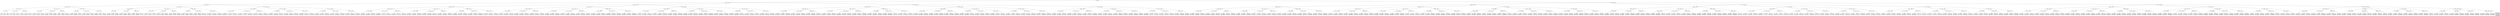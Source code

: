 digraph g {
  node [shape=record, height=0.1];
  node729[label = "<f0>|486|<f1>"];
  node243[label = "<f0>|162|<f1>|324|<f2>"];
  node81[label = "<f0>|54|<f1>|108|<f2>"];
  node27[label = "<f0>|18|<f1>|36|<f2>"];
  node9[label = "<f0>|6|<f1>|12|<f2>"];
  node3[label = "<f0>|2|<f1>|4|<f2>"];
  node1[label = "{0: (0 0)|1: (1 1)}"];
  "node3":f0 -> "node1";
  node2[label = "{2: (2 2)|3: (3 3)}"];
  "node3":f1 -> "node2";
  node4[label = "{4: (4 4)|5: (5 5)}"];
  "node3":f2 -> "node4";
  "node9":f0 -> "node3";
  node8[label = "<f0>|8|<f1>|10|<f2>"];
  node5[label = "{6: (6 6)|7: (7 7)}"];
  "node8":f0 -> "node5";
  node6[label = "{8: (8 8)|9: (9 9)}"];
  "node8":f1 -> "node6";
  node7[label = "{10: (10 10)|11: (11 11)}"];
  "node8":f2 -> "node7";
  "node9":f1 -> "node8";
  node13[label = "<f0>|14|<f1>|16|<f2>"];
  node10[label = "{12: (12 12)|13: (13 13)}"];
  "node13":f0 -> "node10";
  node11[label = "{14: (14 14)|15: (15 15)}"];
  "node13":f1 -> "node11";
  node12[label = "{16: (16 16)|17: (17 17)}"];
  "node13":f2 -> "node12";
  "node9":f2 -> "node13";
  "node27":f0 -> "node9";
  node26[label = "<f0>|24|<f1>|30|<f2>"];
  node17[label = "<f0>|20|<f1>|22|<f2>"];
  node14[label = "{18: (18 18)|19: (19 19)}"];
  "node17":f0 -> "node14";
  node15[label = "{20: (20 20)|21: (21 21)}"];
  "node17":f1 -> "node15";
  node16[label = "{22: (22 22)|23: (23 23)}"];
  "node17":f2 -> "node16";
  "node26":f0 -> "node17";
  node21[label = "<f0>|26|<f1>|28|<f2>"];
  node18[label = "{24: (24 24)|25: (25 25)}"];
  "node21":f0 -> "node18";
  node19[label = "{26: (26 26)|27: (27 27)}"];
  "node21":f1 -> "node19";
  node20[label = "{28: (28 28)|29: (29 29)}"];
  "node21":f2 -> "node20";
  "node26":f1 -> "node21";
  node25[label = "<f0>|32|<f1>|34|<f2>"];
  node22[label = "{30: (30 30)|31: (31 31)}"];
  "node25":f0 -> "node22";
  node23[label = "{32: (32 32)|33: (33 33)}"];
  "node25":f1 -> "node23";
  node24[label = "{34: (34 34)|35: (35 35)}"];
  "node25":f2 -> "node24";
  "node26":f2 -> "node25";
  "node27":f1 -> "node26";
  node40[label = "<f0>|42|<f1>|48|<f2>"];
  node31[label = "<f0>|38|<f1>|40|<f2>"];
  node28[label = "{36: (36 36)|37: (37 37)}"];
  "node31":f0 -> "node28";
  node29[label = "{38: (38 38)|39: (39 39)}"];
  "node31":f1 -> "node29";
  node30[label = "{40: (40 40)|41: (41 41)}"];
  "node31":f2 -> "node30";
  "node40":f0 -> "node31";
  node35[label = "<f0>|44|<f1>|46|<f2>"];
  node32[label = "{42: (42 42)|43: (43 43)}"];
  "node35":f0 -> "node32";
  node33[label = "{44: (44 44)|45: (45 45)}"];
  "node35":f1 -> "node33";
  node34[label = "{46: (46 46)|47: (47 47)}"];
  "node35":f2 -> "node34";
  "node40":f1 -> "node35";
  node39[label = "<f0>|50|<f1>|52|<f2>"];
  node36[label = "{48: (48 48)|49: (49 49)}"];
  "node39":f0 -> "node36";
  node37[label = "{50: (50 50)|51: (51 51)}"];
  "node39":f1 -> "node37";
  node38[label = "{52: (52 52)|53: (53 53)}"];
  "node39":f2 -> "node38";
  "node40":f2 -> "node39";
  "node27":f2 -> "node40";
  "node81":f0 -> "node27";
  node80[label = "<f0>|72|<f1>|90|<f2>"];
  node53[label = "<f0>|60|<f1>|66|<f2>"];
  node44[label = "<f0>|56|<f1>|58|<f2>"];
  node41[label = "{54: (54 54)|55: (55 55)}"];
  "node44":f0 -> "node41";
  node42[label = "{56: (56 56)|57: (57 57)}"];
  "node44":f1 -> "node42";
  node43[label = "{58: (58 58)|59: (59 59)}"];
  "node44":f2 -> "node43";
  "node53":f0 -> "node44";
  node48[label = "<f0>|62|<f1>|64|<f2>"];
  node45[label = "{60: (60 60)|61: (61 61)}"];
  "node48":f0 -> "node45";
  node46[label = "{62: (62 62)|63: (63 63)}"];
  "node48":f1 -> "node46";
  node47[label = "{64: (64 64)|65: (65 65)}"];
  "node48":f2 -> "node47";
  "node53":f1 -> "node48";
  node52[label = "<f0>|68|<f1>|70|<f2>"];
  node49[label = "{66: (66 66)|67: (67 67)}"];
  "node52":f0 -> "node49";
  node50[label = "{68: (68 68)|69: (69 69)}"];
  "node52":f1 -> "node50";
  node51[label = "{70: (70 70)|71: (71 71)}"];
  "node52":f2 -> "node51";
  "node53":f2 -> "node52";
  "node80":f0 -> "node53";
  node66[label = "<f0>|78|<f1>|84|<f2>"];
  node57[label = "<f0>|74|<f1>|76|<f2>"];
  node54[label = "{72: (72 72)|73: (73 73)}"];
  "node57":f0 -> "node54";
  node55[label = "{74: (74 74)|75: (75 75)}"];
  "node57":f1 -> "node55";
  node56[label = "{76: (76 76)|77: (77 77)}"];
  "node57":f2 -> "node56";
  "node66":f0 -> "node57";
  node61[label = "<f0>|80|<f1>|82|<f2>"];
  node58[label = "{78: (78 78)|79: (79 79)}"];
  "node61":f0 -> "node58";
  node59[label = "{80: (80 80)|81: (81 81)}"];
  "node61":f1 -> "node59";
  node60[label = "{82: (82 82)|83: (83 83)}"];
  "node61":f2 -> "node60";
  "node66":f1 -> "node61";
  node65[label = "<f0>|86|<f1>|88|<f2>"];
  node62[label = "{84: (84 84)|85: (85 85)}"];
  "node65":f0 -> "node62";
  node63[label = "{86: (86 86)|87: (87 87)}"];
  "node65":f1 -> "node63";
  node64[label = "{88: (88 88)|89: (89 89)}"];
  "node65":f2 -> "node64";
  "node66":f2 -> "node65";
  "node80":f1 -> "node66";
  node79[label = "<f0>|96|<f1>|102|<f2>"];
  node70[label = "<f0>|92|<f1>|94|<f2>"];
  node67[label = "{90: (90 90)|91: (91 91)}"];
  "node70":f0 -> "node67";
  node68[label = "{92: (92 92)|93: (93 93)}"];
  "node70":f1 -> "node68";
  node69[label = "{94: (94 94)|95: (95 95)}"];
  "node70":f2 -> "node69";
  "node79":f0 -> "node70";
  node74[label = "<f0>|98|<f1>|100|<f2>"];
  node71[label = "{96: (96 96)|97: (97 97)}"];
  "node74":f0 -> "node71";
  node72[label = "{98: (98 98)|99: (99 99)}"];
  "node74":f1 -> "node72";
  node73[label = "{100: (100 100)|101: (101 101)}"];
  "node74":f2 -> "node73";
  "node79":f1 -> "node74";
  node78[label = "<f0>|104|<f1>|106|<f2>"];
  node75[label = "{102: (102 102)|103: (103 103)}"];
  "node78":f0 -> "node75";
  node76[label = "{104: (104 104)|105: (105 105)}"];
  "node78":f1 -> "node76";
  node77[label = "{106: (106 106)|107: (107 107)}"];
  "node78":f2 -> "node77";
  "node79":f2 -> "node78";
  "node80":f2 -> "node79";
  "node81":f1 -> "node80";
  node121[label = "<f0>|126|<f1>|144|<f2>"];
  node94[label = "<f0>|114|<f1>|120|<f2>"];
  node85[label = "<f0>|110|<f1>|112|<f2>"];
  node82[label = "{108: (108 108)|109: (109 109)}"];
  "node85":f0 -> "node82";
  node83[label = "{110: (110 110)|111: (111 111)}"];
  "node85":f1 -> "node83";
  node84[label = "{112: (112 112)|113: (113 113)}"];
  "node85":f2 -> "node84";
  "node94":f0 -> "node85";
  node89[label = "<f0>|116|<f1>|118|<f2>"];
  node86[label = "{114: (114 114)|115: (115 115)}"];
  "node89":f0 -> "node86";
  node87[label = "{116: (116 116)|117: (117 117)}"];
  "node89":f1 -> "node87";
  node88[label = "{118: (118 118)|119: (119 119)}"];
  "node89":f2 -> "node88";
  "node94":f1 -> "node89";
  node93[label = "<f0>|122|<f1>|124|<f2>"];
  node90[label = "{120: (120 120)|121: (121 121)}"];
  "node93":f0 -> "node90";
  node91[label = "{122: (122 122)|123: (123 123)}"];
  "node93":f1 -> "node91";
  node92[label = "{124: (124 124)|125: (125 125)}"];
  "node93":f2 -> "node92";
  "node94":f2 -> "node93";
  "node121":f0 -> "node94";
  node107[label = "<f0>|132|<f1>|138|<f2>"];
  node98[label = "<f0>|128|<f1>|130|<f2>"];
  node95[label = "{126: (126 126)|127: (127 127)}"];
  "node98":f0 -> "node95";
  node96[label = "{128: (128 128)|129: (129 129)}"];
  "node98":f1 -> "node96";
  node97[label = "{130: (130 130)|131: (131 131)}"];
  "node98":f2 -> "node97";
  "node107":f0 -> "node98";
  node102[label = "<f0>|134|<f1>|136|<f2>"];
  node99[label = "{132: (132 132)|133: (133 133)}"];
  "node102":f0 -> "node99";
  node100[label = "{134: (134 134)|135: (135 135)}"];
  "node102":f1 -> "node100";
  node101[label = "{136: (136 136)|137: (137 137)}"];
  "node102":f2 -> "node101";
  "node107":f1 -> "node102";
  node106[label = "<f0>|140|<f1>|142|<f2>"];
  node103[label = "{138: (138 138)|139: (139 139)}"];
  "node106":f0 -> "node103";
  node104[label = "{140: (140 140)|141: (141 141)}"];
  "node106":f1 -> "node104";
  node105[label = "{142: (142 142)|143: (143 143)}"];
  "node106":f2 -> "node105";
  "node107":f2 -> "node106";
  "node121":f1 -> "node107";
  node120[label = "<f0>|150|<f1>|156|<f2>"];
  node111[label = "<f0>|146|<f1>|148|<f2>"];
  node108[label = "{144: (144 144)|145: (145 145)}"];
  "node111":f0 -> "node108";
  node109[label = "{146: (146 146)|147: (147 147)}"];
  "node111":f1 -> "node109";
  node110[label = "{148: (148 148)|149: (149 149)}"];
  "node111":f2 -> "node110";
  "node120":f0 -> "node111";
  node115[label = "<f0>|152|<f1>|154|<f2>"];
  node112[label = "{150: (150 150)|151: (151 151)}"];
  "node115":f0 -> "node112";
  node113[label = "{152: (152 152)|153: (153 153)}"];
  "node115":f1 -> "node113";
  node114[label = "{154: (154 154)|155: (155 155)}"];
  "node115":f2 -> "node114";
  "node120":f1 -> "node115";
  node119[label = "<f0>|158|<f1>|160|<f2>"];
  node116[label = "{156: (156 156)|157: (157 157)}"];
  "node119":f0 -> "node116";
  node117[label = "{158: (158 158)|159: (159 159)}"];
  "node119":f1 -> "node117";
  node118[label = "{160: (160 160)|161: (161 161)}"];
  "node119":f2 -> "node118";
  "node120":f2 -> "node119";
  "node121":f2 -> "node120";
  "node81":f2 -> "node121";
  "node243":f0 -> "node81";
  node242[label = "<f0>|216|<f1>|270|<f2>"];
  node161[label = "<f0>|180|<f1>|198|<f2>"];
  node134[label = "<f0>|168|<f1>|174|<f2>"];
  node125[label = "<f0>|164|<f1>|166|<f2>"];
  node122[label = "{162: (162 162)|163: (163 163)}"];
  "node125":f0 -> "node122";
  node123[label = "{164: (164 164)|165: (165 165)}"];
  "node125":f1 -> "node123";
  node124[label = "{166: (166 166)|167: (167 167)}"];
  "node125":f2 -> "node124";
  "node134":f0 -> "node125";
  node129[label = "<f0>|170|<f1>|172|<f2>"];
  node126[label = "{168: (168 168)|169: (169 169)}"];
  "node129":f0 -> "node126";
  node127[label = "{170: (170 170)|171: (171 171)}"];
  "node129":f1 -> "node127";
  node128[label = "{172: (172 172)|173: (173 173)}"];
  "node129":f2 -> "node128";
  "node134":f1 -> "node129";
  node133[label = "<f0>|176|<f1>|178|<f2>"];
  node130[label = "{174: (174 174)|175: (175 175)}"];
  "node133":f0 -> "node130";
  node131[label = "{176: (176 176)|177: (177 177)}"];
  "node133":f1 -> "node131";
  node132[label = "{178: (178 178)|179: (179 179)}"];
  "node133":f2 -> "node132";
  "node134":f2 -> "node133";
  "node161":f0 -> "node134";
  node147[label = "<f0>|186|<f1>|192|<f2>"];
  node138[label = "<f0>|182|<f1>|184|<f2>"];
  node135[label = "{180: (180 180)|181: (181 181)}"];
  "node138":f0 -> "node135";
  node136[label = "{182: (182 182)|183: (183 183)}"];
  "node138":f1 -> "node136";
  node137[label = "{184: (184 184)|185: (185 185)}"];
  "node138":f2 -> "node137";
  "node147":f0 -> "node138";
  node142[label = "<f0>|188|<f1>|190|<f2>"];
  node139[label = "{186: (186 186)|187: (187 187)}"];
  "node142":f0 -> "node139";
  node140[label = "{188: (188 188)|189: (189 189)}"];
  "node142":f1 -> "node140";
  node141[label = "{190: (190 190)|191: (191 191)}"];
  "node142":f2 -> "node141";
  "node147":f1 -> "node142";
  node146[label = "<f0>|194|<f1>|196|<f2>"];
  node143[label = "{192: (192 192)|193: (193 193)}"];
  "node146":f0 -> "node143";
  node144[label = "{194: (194 194)|195: (195 195)}"];
  "node146":f1 -> "node144";
  node145[label = "{196: (196 196)|197: (197 197)}"];
  "node146":f2 -> "node145";
  "node147":f2 -> "node146";
  "node161":f1 -> "node147";
  node160[label = "<f0>|204|<f1>|210|<f2>"];
  node151[label = "<f0>|200|<f1>|202|<f2>"];
  node148[label = "{198: (198 198)|199: (199 199)}"];
  "node151":f0 -> "node148";
  node149[label = "{200: (200 200)|201: (201 201)}"];
  "node151":f1 -> "node149";
  node150[label = "{202: (202 202)|203: (203 203)}"];
  "node151":f2 -> "node150";
  "node160":f0 -> "node151";
  node155[label = "<f0>|206|<f1>|208|<f2>"];
  node152[label = "{204: (204 204)|205: (205 205)}"];
  "node155":f0 -> "node152";
  node153[label = "{206: (206 206)|207: (207 207)}"];
  "node155":f1 -> "node153";
  node154[label = "{208: (208 208)|209: (209 209)}"];
  "node155":f2 -> "node154";
  "node160":f1 -> "node155";
  node159[label = "<f0>|212|<f1>|214|<f2>"];
  node156[label = "{210: (210 210)|211: (211 211)}"];
  "node159":f0 -> "node156";
  node157[label = "{212: (212 212)|213: (213 213)}"];
  "node159":f1 -> "node157";
  node158[label = "{214: (214 214)|215: (215 215)}"];
  "node159":f2 -> "node158";
  "node160":f2 -> "node159";
  "node161":f2 -> "node160";
  "node242":f0 -> "node161";
  node201[label = "<f0>|234|<f1>|252|<f2>"];
  node174[label = "<f0>|222|<f1>|228|<f2>"];
  node165[label = "<f0>|218|<f1>|220|<f2>"];
  node162[label = "{216: (216 216)|217: (217 217)}"];
  "node165":f0 -> "node162";
  node163[label = "{218: (218 218)|219: (219 219)}"];
  "node165":f1 -> "node163";
  node164[label = "{220: (220 220)|221: (221 221)}"];
  "node165":f2 -> "node164";
  "node174":f0 -> "node165";
  node169[label = "<f0>|224|<f1>|226|<f2>"];
  node166[label = "{222: (222 222)|223: (223 223)}"];
  "node169":f0 -> "node166";
  node167[label = "{224: (224 224)|225: (225 225)}"];
  "node169":f1 -> "node167";
  node168[label = "{226: (226 226)|227: (227 227)}"];
  "node169":f2 -> "node168";
  "node174":f1 -> "node169";
  node173[label = "<f0>|230|<f1>|232|<f2>"];
  node170[label = "{228: (228 228)|229: (229 229)}"];
  "node173":f0 -> "node170";
  node171[label = "{230: (230 230)|231: (231 231)}"];
  "node173":f1 -> "node171";
  node172[label = "{232: (232 232)|233: (233 233)}"];
  "node173":f2 -> "node172";
  "node174":f2 -> "node173";
  "node201":f0 -> "node174";
  node187[label = "<f0>|240|<f1>|246|<f2>"];
  node178[label = "<f0>|236|<f1>|238|<f2>"];
  node175[label = "{234: (234 234)|235: (235 235)}"];
  "node178":f0 -> "node175";
  node176[label = "{236: (236 236)|237: (237 237)}"];
  "node178":f1 -> "node176";
  node177[label = "{238: (238 238)|239: (239 239)}"];
  "node178":f2 -> "node177";
  "node187":f0 -> "node178";
  node182[label = "<f0>|242|<f1>|244|<f2>"];
  node179[label = "{240: (240 240)|241: (241 241)}"];
  "node182":f0 -> "node179";
  node180[label = "{242: (242 242)|243: (243 243)}"];
  "node182":f1 -> "node180";
  node181[label = "{244: (244 244)|245: (245 245)}"];
  "node182":f2 -> "node181";
  "node187":f1 -> "node182";
  node186[label = "<f0>|248|<f1>|250|<f2>"];
  node183[label = "{246: (246 246)|247: (247 247)}"];
  "node186":f0 -> "node183";
  node184[label = "{248: (248 248)|249: (249 249)}"];
  "node186":f1 -> "node184";
  node185[label = "{250: (250 250)|251: (251 251)}"];
  "node186":f2 -> "node185";
  "node187":f2 -> "node186";
  "node201":f1 -> "node187";
  node200[label = "<f0>|258|<f1>|264|<f2>"];
  node191[label = "<f0>|254|<f1>|256|<f2>"];
  node188[label = "{252: (252 252)|253: (253 253)}"];
  "node191":f0 -> "node188";
  node189[label = "{254: (254 254)|255: (255 255)}"];
  "node191":f1 -> "node189";
  node190[label = "{256: (256 256)|257: (257 257)}"];
  "node191":f2 -> "node190";
  "node200":f0 -> "node191";
  node195[label = "<f0>|260|<f1>|262|<f2>"];
  node192[label = "{258: (258 258)|259: (259 259)}"];
  "node195":f0 -> "node192";
  node193[label = "{260: (260 260)|261: (261 261)}"];
  "node195":f1 -> "node193";
  node194[label = "{262: (262 262)|263: (263 263)}"];
  "node195":f2 -> "node194";
  "node200":f1 -> "node195";
  node199[label = "<f0>|266|<f1>|268|<f2>"];
  node196[label = "{264: (264 264)|265: (265 265)}"];
  "node199":f0 -> "node196";
  node197[label = "{266: (266 266)|267: (267 267)}"];
  "node199":f1 -> "node197";
  node198[label = "{268: (268 268)|269: (269 269)}"];
  "node199":f2 -> "node198";
  "node200":f2 -> "node199";
  "node201":f2 -> "node200";
  "node242":f1 -> "node201";
  node241[label = "<f0>|288|<f1>|306|<f2>"];
  node214[label = "<f0>|276|<f1>|282|<f2>"];
  node205[label = "<f0>|272|<f1>|274|<f2>"];
  node202[label = "{270: (270 270)|271: (271 271)}"];
  "node205":f0 -> "node202";
  node203[label = "{272: (272 272)|273: (273 273)}"];
  "node205":f1 -> "node203";
  node204[label = "{274: (274 274)|275: (275 275)}"];
  "node205":f2 -> "node204";
  "node214":f0 -> "node205";
  node209[label = "<f0>|278|<f1>|280|<f2>"];
  node206[label = "{276: (276 276)|277: (277 277)}"];
  "node209":f0 -> "node206";
  node207[label = "{278: (278 278)|279: (279 279)}"];
  "node209":f1 -> "node207";
  node208[label = "{280: (280 280)|281: (281 281)}"];
  "node209":f2 -> "node208";
  "node214":f1 -> "node209";
  node213[label = "<f0>|284|<f1>|286|<f2>"];
  node210[label = "{282: (282 282)|283: (283 283)}"];
  "node213":f0 -> "node210";
  node211[label = "{284: (284 284)|285: (285 285)}"];
  "node213":f1 -> "node211";
  node212[label = "{286: (286 286)|287: (287 287)}"];
  "node213":f2 -> "node212";
  "node214":f2 -> "node213";
  "node241":f0 -> "node214";
  node227[label = "<f0>|294|<f1>|300|<f2>"];
  node218[label = "<f0>|290|<f1>|292|<f2>"];
  node215[label = "{288: (288 288)|289: (289 289)}"];
  "node218":f0 -> "node215";
  node216[label = "{290: (290 290)|291: (291 291)}"];
  "node218":f1 -> "node216";
  node217[label = "{292: (292 292)|293: (293 293)}"];
  "node218":f2 -> "node217";
  "node227":f0 -> "node218";
  node222[label = "<f0>|296|<f1>|298|<f2>"];
  node219[label = "{294: (294 294)|295: (295 295)}"];
  "node222":f0 -> "node219";
  node220[label = "{296: (296 296)|297: (297 297)}"];
  "node222":f1 -> "node220";
  node221[label = "{298: (298 298)|299: (299 299)}"];
  "node222":f2 -> "node221";
  "node227":f1 -> "node222";
  node226[label = "<f0>|302|<f1>|304|<f2>"];
  node223[label = "{300: (300 300)|301: (301 301)}"];
  "node226":f0 -> "node223";
  node224[label = "{302: (302 302)|303: (303 303)}"];
  "node226":f1 -> "node224";
  node225[label = "{304: (304 304)|305: (305 305)}"];
  "node226":f2 -> "node225";
  "node227":f2 -> "node226";
  "node241":f1 -> "node227";
  node240[label = "<f0>|312|<f1>|318|<f2>"];
  node231[label = "<f0>|308|<f1>|310|<f2>"];
  node228[label = "{306: (306 306)|307: (307 307)}"];
  "node231":f0 -> "node228";
  node229[label = "{308: (308 308)|309: (309 309)}"];
  "node231":f1 -> "node229";
  node230[label = "{310: (310 310)|311: (311 311)}"];
  "node231":f2 -> "node230";
  "node240":f0 -> "node231";
  node235[label = "<f0>|314|<f1>|316|<f2>"];
  node232[label = "{312: (312 312)|313: (313 313)}"];
  "node235":f0 -> "node232";
  node233[label = "{314: (314 314)|315: (315 315)}"];
  "node235":f1 -> "node233";
  node234[label = "{316: (316 316)|317: (317 317)}"];
  "node235":f2 -> "node234";
  "node240":f1 -> "node235";
  node239[label = "<f0>|320|<f1>|322|<f2>"];
  node236[label = "{318: (318 318)|319: (319 319)}"];
  "node239":f0 -> "node236";
  node237[label = "{320: (320 320)|321: (321 321)}"];
  "node239":f1 -> "node237";
  node238[label = "{322: (322 322)|323: (323 323)}"];
  "node239":f2 -> "node238";
  "node240":f2 -> "node239";
  "node241":f2 -> "node240";
  "node242":f2 -> "node241";
  "node243":f1 -> "node242";
  node364[label = "<f0>|378|<f1>|432|<f2>"];
  node283[label = "<f0>|342|<f1>|360|<f2>"];
  node256[label = "<f0>|330|<f1>|336|<f2>"];
  node247[label = "<f0>|326|<f1>|328|<f2>"];
  node244[label = "{324: (324 324)|325: (325 325)}"];
  "node247":f0 -> "node244";
  node245[label = "{326: (326 326)|327: (327 327)}"];
  "node247":f1 -> "node245";
  node246[label = "{328: (328 328)|329: (329 329)}"];
  "node247":f2 -> "node246";
  "node256":f0 -> "node247";
  node251[label = "<f0>|332|<f1>|334|<f2>"];
  node248[label = "{330: (330 330)|331: (331 331)}"];
  "node251":f0 -> "node248";
  node249[label = "{332: (332 332)|333: (333 333)}"];
  "node251":f1 -> "node249";
  node250[label = "{334: (334 334)|335: (335 335)}"];
  "node251":f2 -> "node250";
  "node256":f1 -> "node251";
  node255[label = "<f0>|338|<f1>|340|<f2>"];
  node252[label = "{336: (336 336)|337: (337 337)}"];
  "node255":f0 -> "node252";
  node253[label = "{338: (338 338)|339: (339 339)}"];
  "node255":f1 -> "node253";
  node254[label = "{340: (340 340)|341: (341 341)}"];
  "node255":f2 -> "node254";
  "node256":f2 -> "node255";
  "node283":f0 -> "node256";
  node269[label = "<f0>|348|<f1>|354|<f2>"];
  node260[label = "<f0>|344|<f1>|346|<f2>"];
  node257[label = "{342: (342 342)|343: (343 343)}"];
  "node260":f0 -> "node257";
  node258[label = "{344: (344 344)|345: (345 345)}"];
  "node260":f1 -> "node258";
  node259[label = "{346: (346 346)|347: (347 347)}"];
  "node260":f2 -> "node259";
  "node269":f0 -> "node260";
  node264[label = "<f0>|350|<f1>|352|<f2>"];
  node261[label = "{348: (348 348)|349: (349 349)}"];
  "node264":f0 -> "node261";
  node262[label = "{350: (350 350)|351: (351 351)}"];
  "node264":f1 -> "node262";
  node263[label = "{352: (352 352)|353: (353 353)}"];
  "node264":f2 -> "node263";
  "node269":f1 -> "node264";
  node268[label = "<f0>|356|<f1>|358|<f2>"];
  node265[label = "{354: (354 354)|355: (355 355)}"];
  "node268":f0 -> "node265";
  node266[label = "{356: (356 356)|357: (357 357)}"];
  "node268":f1 -> "node266";
  node267[label = "{358: (358 358)|359: (359 359)}"];
  "node268":f2 -> "node267";
  "node269":f2 -> "node268";
  "node283":f1 -> "node269";
  node282[label = "<f0>|366|<f1>|372|<f2>"];
  node273[label = "<f0>|362|<f1>|364|<f2>"];
  node270[label = "{360: (360 360)|361: (361 361)}"];
  "node273":f0 -> "node270";
  node271[label = "{362: (362 362)|363: (363 363)}"];
  "node273":f1 -> "node271";
  node272[label = "{364: (364 364)|365: (365 365)}"];
  "node273":f2 -> "node272";
  "node282":f0 -> "node273";
  node277[label = "<f0>|368|<f1>|370|<f2>"];
  node274[label = "{366: (366 366)|367: (367 367)}"];
  "node277":f0 -> "node274";
  node275[label = "{368: (368 368)|369: (369 369)}"];
  "node277":f1 -> "node275";
  node276[label = "{370: (370 370)|371: (371 371)}"];
  "node277":f2 -> "node276";
  "node282":f1 -> "node277";
  node281[label = "<f0>|374|<f1>|376|<f2>"];
  node278[label = "{372: (372 372)|373: (373 373)}"];
  "node281":f0 -> "node278";
  node279[label = "{374: (374 374)|375: (375 375)}"];
  "node281":f1 -> "node279";
  node280[label = "{376: (376 376)|377: (377 377)}"];
  "node281":f2 -> "node280";
  "node282":f2 -> "node281";
  "node283":f2 -> "node282";
  "node364":f0 -> "node283";
  node323[label = "<f0>|396|<f1>|414|<f2>"];
  node296[label = "<f0>|384|<f1>|390|<f2>"];
  node287[label = "<f0>|380|<f1>|382|<f2>"];
  node284[label = "{378: (378 378)|379: (379 379)}"];
  "node287":f0 -> "node284";
  node285[label = "{380: (380 380)|381: (381 381)}"];
  "node287":f1 -> "node285";
  node286[label = "{382: (382 382)|383: (383 383)}"];
  "node287":f2 -> "node286";
  "node296":f0 -> "node287";
  node291[label = "<f0>|386|<f1>|388|<f2>"];
  node288[label = "{384: (384 384)|385: (385 385)}"];
  "node291":f0 -> "node288";
  node289[label = "{386: (386 386)|387: (387 387)}"];
  "node291":f1 -> "node289";
  node290[label = "{388: (388 388)|389: (389 389)}"];
  "node291":f2 -> "node290";
  "node296":f1 -> "node291";
  node295[label = "<f0>|392|<f1>|394|<f2>"];
  node292[label = "{390: (390 390)|391: (391 391)}"];
  "node295":f0 -> "node292";
  node293[label = "{392: (392 392)|393: (393 393)}"];
  "node295":f1 -> "node293";
  node294[label = "{394: (394 394)|395: (395 395)}"];
  "node295":f2 -> "node294";
  "node296":f2 -> "node295";
  "node323":f0 -> "node296";
  node309[label = "<f0>|402|<f1>|408|<f2>"];
  node300[label = "<f0>|398|<f1>|400|<f2>"];
  node297[label = "{396: (396 396)|397: (397 397)}"];
  "node300":f0 -> "node297";
  node298[label = "{398: (398 398)|399: (399 399)}"];
  "node300":f1 -> "node298";
  node299[label = "{400: (400 400)|401: (401 401)}"];
  "node300":f2 -> "node299";
  "node309":f0 -> "node300";
  node304[label = "<f0>|404|<f1>|406|<f2>"];
  node301[label = "{402: (402 402)|403: (403 403)}"];
  "node304":f0 -> "node301";
  node302[label = "{404: (404 404)|405: (405 405)}"];
  "node304":f1 -> "node302";
  node303[label = "{406: (406 406)|407: (407 407)}"];
  "node304":f2 -> "node303";
  "node309":f1 -> "node304";
  node308[label = "<f0>|410|<f1>|412|<f2>"];
  node305[label = "{408: (408 408)|409: (409 409)}"];
  "node308":f0 -> "node305";
  node306[label = "{410: (410 410)|411: (411 411)}"];
  "node308":f1 -> "node306";
  node307[label = "{412: (412 412)|413: (413 413)}"];
  "node308":f2 -> "node307";
  "node309":f2 -> "node308";
  "node323":f1 -> "node309";
  node322[label = "<f0>|420|<f1>|426|<f2>"];
  node313[label = "<f0>|416|<f1>|418|<f2>"];
  node310[label = "{414: (414 414)|415: (415 415)}"];
  "node313":f0 -> "node310";
  node311[label = "{416: (416 416)|417: (417 417)}"];
  "node313":f1 -> "node311";
  node312[label = "{418: (418 418)|419: (419 419)}"];
  "node313":f2 -> "node312";
  "node322":f0 -> "node313";
  node317[label = "<f0>|422|<f1>|424|<f2>"];
  node314[label = "{420: (420 420)|421: (421 421)}"];
  "node317":f0 -> "node314";
  node315[label = "{422: (422 422)|423: (423 423)}"];
  "node317":f1 -> "node315";
  node316[label = "{424: (424 424)|425: (425 425)}"];
  "node317":f2 -> "node316";
  "node322":f1 -> "node317";
  node321[label = "<f0>|428|<f1>|430|<f2>"];
  node318[label = "{426: (426 426)|427: (427 427)}"];
  "node321":f0 -> "node318";
  node319[label = "{428: (428 428)|429: (429 429)}"];
  "node321":f1 -> "node319";
  node320[label = "{430: (430 430)|431: (431 431)}"];
  "node321":f2 -> "node320";
  "node322":f2 -> "node321";
  "node323":f2 -> "node322";
  "node364":f1 -> "node323";
  node363[label = "<f0>|450|<f1>|468|<f2>"];
  node336[label = "<f0>|438|<f1>|444|<f2>"];
  node327[label = "<f0>|434|<f1>|436|<f2>"];
  node324[label = "{432: (432 432)|433: (433 433)}"];
  "node327":f0 -> "node324";
  node325[label = "{434: (434 434)|435: (435 435)}"];
  "node327":f1 -> "node325";
  node326[label = "{436: (436 436)|437: (437 437)}"];
  "node327":f2 -> "node326";
  "node336":f0 -> "node327";
  node331[label = "<f0>|440|<f1>|442|<f2>"];
  node328[label = "{438: (438 438)|439: (439 439)}"];
  "node331":f0 -> "node328";
  node329[label = "{440: (440 440)|441: (441 441)}"];
  "node331":f1 -> "node329";
  node330[label = "{442: (442 442)|443: (443 443)}"];
  "node331":f2 -> "node330";
  "node336":f1 -> "node331";
  node335[label = "<f0>|446|<f1>|448|<f2>"];
  node332[label = "{444: (444 444)|445: (445 445)}"];
  "node335":f0 -> "node332";
  node333[label = "{446: (446 446)|447: (447 447)}"];
  "node335":f1 -> "node333";
  node334[label = "{448: (448 448)|449: (449 449)}"];
  "node335":f2 -> "node334";
  "node336":f2 -> "node335";
  "node363":f0 -> "node336";
  node349[label = "<f0>|456|<f1>|462|<f2>"];
  node340[label = "<f0>|452|<f1>|454|<f2>"];
  node337[label = "{450: (450 450)|451: (451 451)}"];
  "node340":f0 -> "node337";
  node338[label = "{452: (452 452)|453: (453 453)}"];
  "node340":f1 -> "node338";
  node339[label = "{454: (454 454)|455: (455 455)}"];
  "node340":f2 -> "node339";
  "node349":f0 -> "node340";
  node344[label = "<f0>|458|<f1>|460|<f2>"];
  node341[label = "{456: (456 456)|457: (457 457)}"];
  "node344":f0 -> "node341";
  node342[label = "{458: (458 458)|459: (459 459)}"];
  "node344":f1 -> "node342";
  node343[label = "{460: (460 460)|461: (461 461)}"];
  "node344":f2 -> "node343";
  "node349":f1 -> "node344";
  node348[label = "<f0>|464|<f1>|466|<f2>"];
  node345[label = "{462: (462 462)|463: (463 463)}"];
  "node348":f0 -> "node345";
  node346[label = "{464: (464 464)|465: (465 465)}"];
  "node348":f1 -> "node346";
  node347[label = "{466: (466 466)|467: (467 467)}"];
  "node348":f2 -> "node347";
  "node349":f2 -> "node348";
  "node363":f1 -> "node349";
  node362[label = "<f0>|474|<f1>|480|<f2>"];
  node353[label = "<f0>|470|<f1>|472|<f2>"];
  node350[label = "{468: (468 468)|469: (469 469)}"];
  "node353":f0 -> "node350";
  node351[label = "{470: (470 470)|471: (471 471)}"];
  "node353":f1 -> "node351";
  node352[label = "{472: (472 472)|473: (473 473)}"];
  "node353":f2 -> "node352";
  "node362":f0 -> "node353";
  node357[label = "<f0>|476|<f1>|478|<f2>"];
  node354[label = "{474: (474 474)|475: (475 475)}"];
  "node357":f0 -> "node354";
  node355[label = "{476: (476 476)|477: (477 477)}"];
  "node357":f1 -> "node355";
  node356[label = "{478: (478 478)|479: (479 479)}"];
  "node357":f2 -> "node356";
  "node362":f1 -> "node357";
  node361[label = "<f0>|482|<f1>|484|<f2>"];
  node358[label = "{480: (480 480)|481: (481 481)}"];
  "node361":f0 -> "node358";
  node359[label = "{482: (482 482)|483: (483 483)}"];
  "node361":f1 -> "node359";
  node360[label = "{484: (484 484)|485: (485 485)}"];
  "node361":f2 -> "node360";
  "node362":f2 -> "node361";
  "node363":f2 -> "node362";
  "node364":f2 -> "node363";
  "node243":f2 -> "node364";
  "node729":f0 -> "node243";
  node728[label = "<f0>|648|<f1>|810|<f2>"];
  node485[label = "<f0>|540|<f1>|594|<f2>"];
  node404[label = "<f0>|504|<f1>|522|<f2>"];
  node377[label = "<f0>|492|<f1>|498|<f2>"];
  node368[label = "<f0>|488|<f1>|490|<f2>"];
  node365[label = "{486: (486 486)|487: (487 487)}"];
  "node368":f0 -> "node365";
  node366[label = "{488: (488 488)|489: (489 489)}"];
  "node368":f1 -> "node366";
  node367[label = "{490: (490 490)|491: (491 491)}"];
  "node368":f2 -> "node367";
  "node377":f0 -> "node368";
  node372[label = "<f0>|494|<f1>|496|<f2>"];
  node369[label = "{492: (492 492)|493: (493 493)}"];
  "node372":f0 -> "node369";
  node370[label = "{494: (494 494)|495: (495 495)}"];
  "node372":f1 -> "node370";
  node371[label = "{496: (496 496)|497: (497 497)}"];
  "node372":f2 -> "node371";
  "node377":f1 -> "node372";
  node376[label = "<f0>|500|<f1>|502|<f2>"];
  node373[label = "{498: (498 498)|499: (499 499)}"];
  "node376":f0 -> "node373";
  node374[label = "{500: (500 500)|501: (501 501)}"];
  "node376":f1 -> "node374";
  node375[label = "{502: (502 502)|503: (503 503)}"];
  "node376":f2 -> "node375";
  "node377":f2 -> "node376";
  "node404":f0 -> "node377";
  node390[label = "<f0>|510|<f1>|516|<f2>"];
  node381[label = "<f0>|506|<f1>|508|<f2>"];
  node378[label = "{504: (504 504)|505: (505 505)}"];
  "node381":f0 -> "node378";
  node379[label = "{506: (506 506)|507: (507 507)}"];
  "node381":f1 -> "node379";
  node380[label = "{508: (508 508)|509: (509 509)}"];
  "node381":f2 -> "node380";
  "node390":f0 -> "node381";
  node385[label = "<f0>|512|<f1>|514|<f2>"];
  node382[label = "{510: (510 510)|511: (511 511)}"];
  "node385":f0 -> "node382";
  node383[label = "{512: (512 512)|513: (513 513)}"];
  "node385":f1 -> "node383";
  node384[label = "{514: (514 514)|515: (515 515)}"];
  "node385":f2 -> "node384";
  "node390":f1 -> "node385";
  node389[label = "<f0>|518|<f1>|520|<f2>"];
  node386[label = "{516: (516 516)|517: (517 517)}"];
  "node389":f0 -> "node386";
  node387[label = "{518: (518 518)|519: (519 519)}"];
  "node389":f1 -> "node387";
  node388[label = "{520: (520 520)|521: (521 521)}"];
  "node389":f2 -> "node388";
  "node390":f2 -> "node389";
  "node404":f1 -> "node390";
  node403[label = "<f0>|528|<f1>|534|<f2>"];
  node394[label = "<f0>|524|<f1>|526|<f2>"];
  node391[label = "{522: (522 522)|523: (523 523)}"];
  "node394":f0 -> "node391";
  node392[label = "{524: (524 524)|525: (525 525)}"];
  "node394":f1 -> "node392";
  node393[label = "{526: (526 526)|527: (527 527)}"];
  "node394":f2 -> "node393";
  "node403":f0 -> "node394";
  node398[label = "<f0>|530|<f1>|532|<f2>"];
  node395[label = "{528: (528 528)|529: (529 529)}"];
  "node398":f0 -> "node395";
  node396[label = "{530: (530 530)|531: (531 531)}"];
  "node398":f1 -> "node396";
  node397[label = "{532: (532 532)|533: (533 533)}"];
  "node398":f2 -> "node397";
  "node403":f1 -> "node398";
  node402[label = "<f0>|536|<f1>|538|<f2>"];
  node399[label = "{534: (534 534)|535: (535 535)}"];
  "node402":f0 -> "node399";
  node400[label = "{536: (536 536)|537: (537 537)}"];
  "node402":f1 -> "node400";
  node401[label = "{538: (538 538)|539: (539 539)}"];
  "node402":f2 -> "node401";
  "node403":f2 -> "node402";
  "node404":f2 -> "node403";
  "node485":f0 -> "node404";
  node444[label = "<f0>|558|<f1>|576|<f2>"];
  node417[label = "<f0>|546|<f1>|552|<f2>"];
  node408[label = "<f0>|542|<f1>|544|<f2>"];
  node405[label = "{540: (540 540)|541: (541 541)}"];
  "node408":f0 -> "node405";
  node406[label = "{542: (542 542)|543: (543 543)}"];
  "node408":f1 -> "node406";
  node407[label = "{544: (544 544)|545: (545 545)}"];
  "node408":f2 -> "node407";
  "node417":f0 -> "node408";
  node412[label = "<f0>|548|<f1>|550|<f2>"];
  node409[label = "{546: (546 546)|547: (547 547)}"];
  "node412":f0 -> "node409";
  node410[label = "{548: (548 548)|549: (549 549)}"];
  "node412":f1 -> "node410";
  node411[label = "{550: (550 550)|551: (551 551)}"];
  "node412":f2 -> "node411";
  "node417":f1 -> "node412";
  node416[label = "<f0>|554|<f1>|556|<f2>"];
  node413[label = "{552: (552 552)|553: (553 553)}"];
  "node416":f0 -> "node413";
  node414[label = "{554: (554 554)|555: (555 555)}"];
  "node416":f1 -> "node414";
  node415[label = "{556: (556 556)|557: (557 557)}"];
  "node416":f2 -> "node415";
  "node417":f2 -> "node416";
  "node444":f0 -> "node417";
  node430[label = "<f0>|564|<f1>|570|<f2>"];
  node421[label = "<f0>|560|<f1>|562|<f2>"];
  node418[label = "{558: (558 558)|559: (559 559)}"];
  "node421":f0 -> "node418";
  node419[label = "{560: (560 560)|561: (561 561)}"];
  "node421":f1 -> "node419";
  node420[label = "{562: (562 562)|563: (563 563)}"];
  "node421":f2 -> "node420";
  "node430":f0 -> "node421";
  node425[label = "<f0>|566|<f1>|568|<f2>"];
  node422[label = "{564: (564 564)|565: (565 565)}"];
  "node425":f0 -> "node422";
  node423[label = "{566: (566 566)|567: (567 567)}"];
  "node425":f1 -> "node423";
  node424[label = "{568: (568 568)|569: (569 569)}"];
  "node425":f2 -> "node424";
  "node430":f1 -> "node425";
  node429[label = "<f0>|572|<f1>|574|<f2>"];
  node426[label = "{570: (570 570)|571: (571 571)}"];
  "node429":f0 -> "node426";
  node427[label = "{572: (572 572)|573: (573 573)}"];
  "node429":f1 -> "node427";
  node428[label = "{574: (574 574)|575: (575 575)}"];
  "node429":f2 -> "node428";
  "node430":f2 -> "node429";
  "node444":f1 -> "node430";
  node443[label = "<f0>|582|<f1>|588|<f2>"];
  node434[label = "<f0>|578|<f1>|580|<f2>"];
  node431[label = "{576: (576 576)|577: (577 577)}"];
  "node434":f0 -> "node431";
  node432[label = "{578: (578 578)|579: (579 579)}"];
  "node434":f1 -> "node432";
  node433[label = "{580: (580 580)|581: (581 581)}"];
  "node434":f2 -> "node433";
  "node443":f0 -> "node434";
  node438[label = "<f0>|584|<f1>|586|<f2>"];
  node435[label = "{582: (582 582)|583: (583 583)}"];
  "node438":f0 -> "node435";
  node436[label = "{584: (584 584)|585: (585 585)}"];
  "node438":f1 -> "node436";
  node437[label = "{586: (586 586)|587: (587 587)}"];
  "node438":f2 -> "node437";
  "node443":f1 -> "node438";
  node442[label = "<f0>|590|<f1>|592|<f2>"];
  node439[label = "{588: (588 588)|589: (589 589)}"];
  "node442":f0 -> "node439";
  node440[label = "{590: (590 590)|591: (591 591)}"];
  "node442":f1 -> "node440";
  node441[label = "{592: (592 592)|593: (593 593)}"];
  "node442":f2 -> "node441";
  "node443":f2 -> "node442";
  "node444":f2 -> "node443";
  "node485":f1 -> "node444";
  node484[label = "<f0>|612|<f1>|630|<f2>"];
  node457[label = "<f0>|600|<f1>|606|<f2>"];
  node448[label = "<f0>|596|<f1>|598|<f2>"];
  node445[label = "{594: (594 594)|595: (595 595)}"];
  "node448":f0 -> "node445";
  node446[label = "{596: (596 596)|597: (597 597)}"];
  "node448":f1 -> "node446";
  node447[label = "{598: (598 598)|599: (599 599)}"];
  "node448":f2 -> "node447";
  "node457":f0 -> "node448";
  node452[label = "<f0>|602|<f1>|604|<f2>"];
  node449[label = "{600: (600 600)|601: (601 601)}"];
  "node452":f0 -> "node449";
  node450[label = "{602: (602 602)|603: (603 603)}"];
  "node452":f1 -> "node450";
  node451[label = "{604: (604 604)|605: (605 605)}"];
  "node452":f2 -> "node451";
  "node457":f1 -> "node452";
  node456[label = "<f0>|608|<f1>|610|<f2>"];
  node453[label = "{606: (606 606)|607: (607 607)}"];
  "node456":f0 -> "node453";
  node454[label = "{608: (608 608)|609: (609 609)}"];
  "node456":f1 -> "node454";
  node455[label = "{610: (610 610)|611: (611 611)}"];
  "node456":f2 -> "node455";
  "node457":f2 -> "node456";
  "node484":f0 -> "node457";
  node470[label = "<f0>|618|<f1>|624|<f2>"];
  node461[label = "<f0>|614|<f1>|616|<f2>"];
  node458[label = "{612: (612 612)|613: (613 613)}"];
  "node461":f0 -> "node458";
  node459[label = "{614: (614 614)|615: (615 615)}"];
  "node461":f1 -> "node459";
  node460[label = "{616: (616 616)|617: (617 617)}"];
  "node461":f2 -> "node460";
  "node470":f0 -> "node461";
  node465[label = "<f0>|620|<f1>|622|<f2>"];
  node462[label = "{618: (618 618)|619: (619 619)}"];
  "node465":f0 -> "node462";
  node463[label = "{620: (620 620)|621: (621 621)}"];
  "node465":f1 -> "node463";
  node464[label = "{622: (622 622)|623: (623 623)}"];
  "node465":f2 -> "node464";
  "node470":f1 -> "node465";
  node469[label = "<f0>|626|<f1>|628|<f2>"];
  node466[label = "{624: (624 624)|625: (625 625)}"];
  "node469":f0 -> "node466";
  node467[label = "{626: (626 626)|627: (627 627)}"];
  "node469":f1 -> "node467";
  node468[label = "{628: (628 628)|629: (629 629)}"];
  "node469":f2 -> "node468";
  "node470":f2 -> "node469";
  "node484":f1 -> "node470";
  node483[label = "<f0>|636|<f1>|642|<f2>"];
  node474[label = "<f0>|632|<f1>|634|<f2>"];
  node471[label = "{630: (630 630)|631: (631 631)}"];
  "node474":f0 -> "node471";
  node472[label = "{632: (632 632)|633: (633 633)}"];
  "node474":f1 -> "node472";
  node473[label = "{634: (634 634)|635: (635 635)}"];
  "node474":f2 -> "node473";
  "node483":f0 -> "node474";
  node478[label = "<f0>|638|<f1>|640|<f2>"];
  node475[label = "{636: (636 636)|637: (637 637)}"];
  "node478":f0 -> "node475";
  node476[label = "{638: (638 638)|639: (639 639)}"];
  "node478":f1 -> "node476";
  node477[label = "{640: (640 640)|641: (641 641)}"];
  "node478":f2 -> "node477";
  "node483":f1 -> "node478";
  node482[label = "<f0>|644|<f1>|646|<f2>"];
  node479[label = "{642: (642 642)|643: (643 643)}"];
  "node482":f0 -> "node479";
  node480[label = "{644: (644 644)|645: (645 645)}"];
  "node482":f1 -> "node480";
  node481[label = "{646: (646 646)|647: (647 647)}"];
  "node482":f2 -> "node481";
  "node483":f2 -> "node482";
  "node484":f2 -> "node483";
  "node485":f2 -> "node484";
  "node728":f0 -> "node485";
  node606[label = "<f0>|702|<f1>|756|<f2>"];
  node525[label = "<f0>|666|<f1>|684|<f2>"];
  node498[label = "<f0>|654|<f1>|660|<f2>"];
  node489[label = "<f0>|650|<f1>|652|<f2>"];
  node486[label = "{648: (648 648)|649: (649 649)}"];
  "node489":f0 -> "node486";
  node487[label = "{650: (650 650)|651: (651 651)}"];
  "node489":f1 -> "node487";
  node488[label = "{652: (652 652)|653: (653 653)}"];
  "node489":f2 -> "node488";
  "node498":f0 -> "node489";
  node493[label = "<f0>|656|<f1>|658|<f2>"];
  node490[label = "{654: (654 654)|655: (655 655)}"];
  "node493":f0 -> "node490";
  node491[label = "{656: (656 656)|657: (657 657)}"];
  "node493":f1 -> "node491";
  node492[label = "{658: (658 658)|659: (659 659)}"];
  "node493":f2 -> "node492";
  "node498":f1 -> "node493";
  node497[label = "<f0>|662|<f1>|664|<f2>"];
  node494[label = "{660: (660 660)|661: (661 661)}"];
  "node497":f0 -> "node494";
  node495[label = "{662: (662 662)|663: (663 663)}"];
  "node497":f1 -> "node495";
  node496[label = "{664: (664 664)|665: (665 665)}"];
  "node497":f2 -> "node496";
  "node498":f2 -> "node497";
  "node525":f0 -> "node498";
  node511[label = "<f0>|672|<f1>|678|<f2>"];
  node502[label = "<f0>|668|<f1>|670|<f2>"];
  node499[label = "{666: (666 666)|667: (667 667)}"];
  "node502":f0 -> "node499";
  node500[label = "{668: (668 668)|669: (669 669)}"];
  "node502":f1 -> "node500";
  node501[label = "{670: (670 670)|671: (671 671)}"];
  "node502":f2 -> "node501";
  "node511":f0 -> "node502";
  node506[label = "<f0>|674|<f1>|676|<f2>"];
  node503[label = "{672: (672 672)|673: (673 673)}"];
  "node506":f0 -> "node503";
  node504[label = "{674: (674 674)|675: (675 675)}"];
  "node506":f1 -> "node504";
  node505[label = "{676: (676 676)|677: (677 677)}"];
  "node506":f2 -> "node505";
  "node511":f1 -> "node506";
  node510[label = "<f0>|680|<f1>|682|<f2>"];
  node507[label = "{678: (678 678)|679: (679 679)}"];
  "node510":f0 -> "node507";
  node508[label = "{680: (680 680)|681: (681 681)}"];
  "node510":f1 -> "node508";
  node509[label = "{682: (682 682)|683: (683 683)}"];
  "node510":f2 -> "node509";
  "node511":f2 -> "node510";
  "node525":f1 -> "node511";
  node524[label = "<f0>|690|<f1>|696|<f2>"];
  node515[label = "<f0>|686|<f1>|688|<f2>"];
  node512[label = "{684: (684 684)|685: (685 685)}"];
  "node515":f0 -> "node512";
  node513[label = "{686: (686 686)|687: (687 687)}"];
  "node515":f1 -> "node513";
  node514[label = "{688: (688 688)|689: (689 689)}"];
  "node515":f2 -> "node514";
  "node524":f0 -> "node515";
  node519[label = "<f0>|692|<f1>|694|<f2>"];
  node516[label = "{690: (690 690)|691: (691 691)}"];
  "node519":f0 -> "node516";
  node517[label = "{692: (692 692)|693: (693 693)}"];
  "node519":f1 -> "node517";
  node518[label = "{694: (694 694)|695: (695 695)}"];
  "node519":f2 -> "node518";
  "node524":f1 -> "node519";
  node523[label = "<f0>|698|<f1>|700|<f2>"];
  node520[label = "{696: (696 696)|697: (697 697)}"];
  "node523":f0 -> "node520";
  node521[label = "{698: (698 698)|699: (699 699)}"];
  "node523":f1 -> "node521";
  node522[label = "{700: (700 700)|701: (701 701)}"];
  "node523":f2 -> "node522";
  "node524":f2 -> "node523";
  "node525":f2 -> "node524";
  "node606":f0 -> "node525";
  node565[label = "<f0>|720|<f1>|738|<f2>"];
  node538[label = "<f0>|708|<f1>|714|<f2>"];
  node529[label = "<f0>|704|<f1>|706|<f2>"];
  node526[label = "{702: (702 702)|703: (703 703)}"];
  "node529":f0 -> "node526";
  node527[label = "{704: (704 704)|705: (705 705)}"];
  "node529":f1 -> "node527";
  node528[label = "{706: (706 706)|707: (707 707)}"];
  "node529":f2 -> "node528";
  "node538":f0 -> "node529";
  node533[label = "<f0>|710|<f1>|712|<f2>"];
  node530[label = "{708: (708 708)|709: (709 709)}"];
  "node533":f0 -> "node530";
  node531[label = "{710: (710 710)|711: (711 711)}"];
  "node533":f1 -> "node531";
  node532[label = "{712: (712 712)|713: (713 713)}"];
  "node533":f2 -> "node532";
  "node538":f1 -> "node533";
  node537[label = "<f0>|716|<f1>|718|<f2>"];
  node534[label = "{714: (714 714)|715: (715 715)}"];
  "node537":f0 -> "node534";
  node535[label = "{716: (716 716)|717: (717 717)}"];
  "node537":f1 -> "node535";
  node536[label = "{718: (718 718)|719: (719 719)}"];
  "node537":f2 -> "node536";
  "node538":f2 -> "node537";
  "node565":f0 -> "node538";
  node551[label = "<f0>|726|<f1>|732|<f2>"];
  node542[label = "<f0>|722|<f1>|724|<f2>"];
  node539[label = "{720: (720 720)|721: (721 721)}"];
  "node542":f0 -> "node539";
  node540[label = "{722: (722 722)|723: (723 723)}"];
  "node542":f1 -> "node540";
  node541[label = "{724: (724 724)|725: (725 725)}"];
  "node542":f2 -> "node541";
  "node551":f0 -> "node542";
  node546[label = "<f0>|728|<f1>|730|<f2>"];
  node543[label = "{726: (726 726)|727: (727 727)}"];
  "node546":f0 -> "node543";
  node544[label = "{728: (728 728)|729: (729 729)}"];
  "node546":f1 -> "node544";
  node545[label = "{730: (730 730)|731: (731 731)}"];
  "node546":f2 -> "node545";
  "node551":f1 -> "node546";
  node550[label = "<f0>|734|<f1>|736|<f2>"];
  node547[label = "{732: (732 732)|733: (733 733)}"];
  "node550":f0 -> "node547";
  node548[label = "{734: (734 734)|735: (735 735)}"];
  "node550":f1 -> "node548";
  node549[label = "{736: (736 736)|737: (737 737)}"];
  "node550":f2 -> "node549";
  "node551":f2 -> "node550";
  "node565":f1 -> "node551";
  node564[label = "<f0>|744|<f1>|750|<f2>"];
  node555[label = "<f0>|740|<f1>|742|<f2>"];
  node552[label = "{738: (738 738)|739: (739 739)}"];
  "node555":f0 -> "node552";
  node553[label = "{740: (740 740)|741: (741 741)}"];
  "node555":f1 -> "node553";
  node554[label = "{742: (742 742)|743: (743 743)}"];
  "node555":f2 -> "node554";
  "node564":f0 -> "node555";
  node559[label = "<f0>|746|<f1>|748|<f2>"];
  node556[label = "{744: (744 744)|745: (745 745)}"];
  "node559":f0 -> "node556";
  node557[label = "{746: (746 746)|747: (747 747)}"];
  "node559":f1 -> "node557";
  node558[label = "{748: (748 748)|749: (749 749)}"];
  "node559":f2 -> "node558";
  "node564":f1 -> "node559";
  node563[label = "<f0>|752|<f1>|754|<f2>"];
  node560[label = "{750: (750 750)|751: (751 751)}"];
  "node563":f0 -> "node560";
  node561[label = "{752: (752 752)|753: (753 753)}"];
  "node563":f1 -> "node561";
  node562[label = "{754: (754 754)|755: (755 755)}"];
  "node563":f2 -> "node562";
  "node564":f2 -> "node563";
  "node565":f2 -> "node564";
  "node606":f1 -> "node565";
  node605[label = "<f0>|774|<f1>|792|<f2>"];
  node578[label = "<f0>|762|<f1>|768|<f2>"];
  node569[label = "<f0>|758|<f1>|760|<f2>"];
  node566[label = "{756: (756 756)|757: (757 757)}"];
  "node569":f0 -> "node566";
  node567[label = "{758: (758 758)|759: (759 759)}"];
  "node569":f1 -> "node567";
  node568[label = "{760: (760 760)|761: (761 761)}"];
  "node569":f2 -> "node568";
  "node578":f0 -> "node569";
  node573[label = "<f0>|764|<f1>|766|<f2>"];
  node570[label = "{762: (762 762)|763: (763 763)}"];
  "node573":f0 -> "node570";
  node571[label = "{764: (764 764)|765: (765 765)}"];
  "node573":f1 -> "node571";
  node572[label = "{766: (766 766)|767: (767 767)}"];
  "node573":f2 -> "node572";
  "node578":f1 -> "node573";
  node577[label = "<f0>|770|<f1>|772|<f2>"];
  node574[label = "{768: (768 768)|769: (769 769)}"];
  "node577":f0 -> "node574";
  node575[label = "{770: (770 770)|771: (771 771)}"];
  "node577":f1 -> "node575";
  node576[label = "{772: (772 772)|773: (773 773)}"];
  "node577":f2 -> "node576";
  "node578":f2 -> "node577";
  "node605":f0 -> "node578";
  node591[label = "<f0>|780|<f1>|786|<f2>"];
  node582[label = "<f0>|776|<f1>|778|<f2>"];
  node579[label = "{774: (774 774)|775: (775 775)}"];
  "node582":f0 -> "node579";
  node580[label = "{776: (776 776)|777: (777 777)}"];
  "node582":f1 -> "node580";
  node581[label = "{778: (778 778)|779: (779 779)}"];
  "node582":f2 -> "node581";
  "node591":f0 -> "node582";
  node586[label = "<f0>|782|<f1>|784|<f2>"];
  node583[label = "{780: (780 780)|781: (781 781)}"];
  "node586":f0 -> "node583";
  node584[label = "{782: (782 782)|783: (783 783)}"];
  "node586":f1 -> "node584";
  node585[label = "{784: (784 784)|785: (785 785)}"];
  "node586":f2 -> "node585";
  "node591":f1 -> "node586";
  node590[label = "<f0>|788|<f1>|790|<f2>"];
  node587[label = "{786: (786 786)|787: (787 787)}"];
  "node590":f0 -> "node587";
  node588[label = "{788: (788 788)|789: (789 789)}"];
  "node590":f1 -> "node588";
  node589[label = "{790: (790 790)|791: (791 791)}"];
  "node590":f2 -> "node589";
  "node591":f2 -> "node590";
  "node605":f1 -> "node591";
  node604[label = "<f0>|798|<f1>|804|<f2>"];
  node595[label = "<f0>|794|<f1>|796|<f2>"];
  node592[label = "{792: (792 792)|793: (793 793)}"];
  "node595":f0 -> "node592";
  node593[label = "{794: (794 794)|795: (795 795)}"];
  "node595":f1 -> "node593";
  node594[label = "{796: (796 796)|797: (797 797)}"];
  "node595":f2 -> "node594";
  "node604":f0 -> "node595";
  node599[label = "<f0>|800|<f1>|802|<f2>"];
  node596[label = "{798: (798 798)|799: (799 799)}"];
  "node599":f0 -> "node596";
  node597[label = "{800: (800 800)|801: (801 801)}"];
  "node599":f1 -> "node597";
  node598[label = "{802: (802 802)|803: (803 803)}"];
  "node599":f2 -> "node598";
  "node604":f1 -> "node599";
  node603[label = "<f0>|806|<f1>|808|<f2>"];
  node600[label = "{804: (804 804)|805: (805 805)}"];
  "node603":f0 -> "node600";
  node601[label = "{806: (806 806)|807: (807 807)}"];
  "node603":f1 -> "node601";
  node602[label = "{808: (808 808)|809: (809 809)}"];
  "node603":f2 -> "node602";
  "node604":f2 -> "node603";
  "node605":f2 -> "node604";
  "node606":f2 -> "node605";
  "node728":f1 -> "node606";
  node727[label = "<f0>|864|<f1>|918|<f2>"];
  node646[label = "<f0>|828|<f1>|846|<f2>"];
  node619[label = "<f0>|816|<f1>|822|<f2>"];
  node610[label = "<f0>|812|<f1>|814|<f2>"];
  node607[label = "{810: (810 810)|811: (811 811)}"];
  "node610":f0 -> "node607";
  node608[label = "{812: (812 812)|813: (813 813)}"];
  "node610":f1 -> "node608";
  node609[label = "{814: (814 814)|815: (815 815)}"];
  "node610":f2 -> "node609";
  "node619":f0 -> "node610";
  node614[label = "<f0>|818|<f1>|820|<f2>"];
  node611[label = "{816: (816 816)|817: (817 817)}"];
  "node614":f0 -> "node611";
  node612[label = "{818: (818 818)|819: (819 819)}"];
  "node614":f1 -> "node612";
  node613[label = "{820: (820 820)|821: (821 821)}"];
  "node614":f2 -> "node613";
  "node619":f1 -> "node614";
  node618[label = "<f0>|824|<f1>|826|<f2>"];
  node615[label = "{822: (822 822)|823: (823 823)}"];
  "node618":f0 -> "node615";
  node616[label = "{824: (824 824)|825: (825 825)}"];
  "node618":f1 -> "node616";
  node617[label = "{826: (826 826)|827: (827 827)}"];
  "node618":f2 -> "node617";
  "node619":f2 -> "node618";
  "node646":f0 -> "node619";
  node632[label = "<f0>|834|<f1>|840|<f2>"];
  node623[label = "<f0>|830|<f1>|832|<f2>"];
  node620[label = "{828: (828 828)|829: (829 829)}"];
  "node623":f0 -> "node620";
  node621[label = "{830: (830 830)|831: (831 831)}"];
  "node623":f1 -> "node621";
  node622[label = "{832: (832 832)|833: (833 833)}"];
  "node623":f2 -> "node622";
  "node632":f0 -> "node623";
  node627[label = "<f0>|836|<f1>|838|<f2>"];
  node624[label = "{834: (834 834)|835: (835 835)}"];
  "node627":f0 -> "node624";
  node625[label = "{836: (836 836)|837: (837 837)}"];
  "node627":f1 -> "node625";
  node626[label = "{838: (838 838)|839: (839 839)}"];
  "node627":f2 -> "node626";
  "node632":f1 -> "node627";
  node631[label = "<f0>|842|<f1>|844|<f2>"];
  node628[label = "{840: (840 840)|841: (841 841)}"];
  "node631":f0 -> "node628";
  node629[label = "{842: (842 842)|843: (843 843)}"];
  "node631":f1 -> "node629";
  node630[label = "{844: (844 844)|845: (845 845)}"];
  "node631":f2 -> "node630";
  "node632":f2 -> "node631";
  "node646":f1 -> "node632";
  node645[label = "<f0>|852|<f1>|858|<f2>"];
  node636[label = "<f0>|848|<f1>|850|<f2>"];
  node633[label = "{846: (846 846)|847: (847 847)}"];
  "node636":f0 -> "node633";
  node634[label = "{848: (848 848)|849: (849 849)}"];
  "node636":f1 -> "node634";
  node635[label = "{850: (850 850)|851: (851 851)}"];
  "node636":f2 -> "node635";
  "node645":f0 -> "node636";
  node640[label = "<f0>|854|<f1>|856|<f2>"];
  node637[label = "{852: (852 852)|853: (853 853)}"];
  "node640":f0 -> "node637";
  node638[label = "{854: (854 854)|855: (855 855)}"];
  "node640":f1 -> "node638";
  node639[label = "{856: (856 856)|857: (857 857)}"];
  "node640":f2 -> "node639";
  "node645":f1 -> "node640";
  node644[label = "<f0>|860|<f1>|862|<f2>"];
  node641[label = "{858: (858 858)|859: (859 859)}"];
  "node644":f0 -> "node641";
  node642[label = "{860: (860 860)|861: (861 861)}"];
  "node644":f1 -> "node642";
  node643[label = "{862: (862 862)|863: (863 863)}"];
  "node644":f2 -> "node643";
  "node645":f2 -> "node644";
  "node646":f2 -> "node645";
  "node727":f0 -> "node646";
  node686[label = "<f0>|882|<f1>|900|<f2>"];
  node659[label = "<f0>|870|<f1>|876|<f2>"];
  node650[label = "<f0>|866|<f1>|868|<f2>"];
  node647[label = "{864: (864 864)|865: (865 865)}"];
  "node650":f0 -> "node647";
  node648[label = "{866: (866 866)|867: (867 867)}"];
  "node650":f1 -> "node648";
  node649[label = "{868: (868 868)|869: (869 869)}"];
  "node650":f2 -> "node649";
  "node659":f0 -> "node650";
  node654[label = "<f0>|872|<f1>|874|<f2>"];
  node651[label = "{870: (870 870)|871: (871 871)}"];
  "node654":f0 -> "node651";
  node652[label = "{872: (872 872)|873: (873 873)}"];
  "node654":f1 -> "node652";
  node653[label = "{874: (874 874)|875: (875 875)}"];
  "node654":f2 -> "node653";
  "node659":f1 -> "node654";
  node658[label = "<f0>|878|<f1>|880|<f2>"];
  node655[label = "{876: (876 876)|877: (877 877)}"];
  "node658":f0 -> "node655";
  node656[label = "{878: (878 878)|879: (879 879)}"];
  "node658":f1 -> "node656";
  node657[label = "{880: (880 880)|881: (881 881)}"];
  "node658":f2 -> "node657";
  "node659":f2 -> "node658";
  "node686":f0 -> "node659";
  node672[label = "<f0>|888|<f1>|894|<f2>"];
  node663[label = "<f0>|884|<f1>|886|<f2>"];
  node660[label = "{882: (882 882)|883: (883 883)}"];
  "node663":f0 -> "node660";
  node661[label = "{884: (884 884)|885: (885 885)}"];
  "node663":f1 -> "node661";
  node662[label = "{886: (886 886)|887: (887 887)}"];
  "node663":f2 -> "node662";
  "node672":f0 -> "node663";
  node667[label = "<f0>|890|<f1>|892|<f2>"];
  node664[label = "{888: (888 888)|889: (889 889)}"];
  "node667":f0 -> "node664";
  node665[label = "{890: (890 890)|891: (891 891)}"];
  "node667":f1 -> "node665";
  node666[label = "{892: (892 892)|893: (893 893)}"];
  "node667":f2 -> "node666";
  "node672":f1 -> "node667";
  node671[label = "<f0>|896|<f1>|898|<f2>"];
  node668[label = "{894: (894 894)|895: (895 895)}"];
  "node671":f0 -> "node668";
  node669[label = "{896: (896 896)|897: (897 897)}"];
  "node671":f1 -> "node669";
  node670[label = "{898: (898 898)|899: (899 899)}"];
  "node671":f2 -> "node670";
  "node672":f2 -> "node671";
  "node686":f1 -> "node672";
  node685[label = "<f0>|906|<f1>|912|<f2>"];
  node676[label = "<f0>|902|<f1>|904|<f2>"];
  node673[label = "{900: (900 900)|901: (901 901)}"];
  "node676":f0 -> "node673";
  node674[label = "{902: (902 902)|903: (903 903)}"];
  "node676":f1 -> "node674";
  node675[label = "{904: (904 904)|905: (905 905)}"];
  "node676":f2 -> "node675";
  "node685":f0 -> "node676";
  node680[label = "<f0>|908|<f1>|910|<f2>"];
  node677[label = "{906: (906 906)|907: (907 907)}"];
  "node680":f0 -> "node677";
  node678[label = "{908: (908 908)|909: (909 909)}"];
  "node680":f1 -> "node678";
  node679[label = "{910: (910 910)|911: (911 911)}"];
  "node680":f2 -> "node679";
  "node685":f1 -> "node680";
  node684[label = "<f0>|914|<f1>|916|<f2>"];
  node681[label = "{912: (912 912)|913: (913 913)}"];
  "node684":f0 -> "node681";
  node682[label = "{914: (914 914)|915: (915 915)}"];
  "node684":f1 -> "node682";
  node683[label = "{916: (916 916)|917: (917 917)}"];
  "node684":f2 -> "node683";
  "node685":f2 -> "node684";
  "node686":f2 -> "node685";
  "node727":f1 -> "node686";
  node726[label = "<f0>|936|<f1>|954|<f2>|972|<f3>"];
  node699[label = "<f0>|924|<f1>|930|<f2>"];
  node690[label = "<f0>|920|<f1>|922|<f2>"];
  node687[label = "{918: (918 918)|919: (919 919)}"];
  "node690":f0 -> "node687";
  node688[label = "{920: (920 920)|921: (921 921)}"];
  "node690":f1 -> "node688";
  node689[label = "{922: (922 922)|923: (923 923)}"];
  "node690":f2 -> "node689";
  "node699":f0 -> "node690";
  node694[label = "<f0>|926|<f1>|928|<f2>"];
  node691[label = "{924: (924 924)|925: (925 925)}"];
  "node694":f0 -> "node691";
  node692[label = "{926: (926 926)|927: (927 927)}"];
  "node694":f1 -> "node692";
  node693[label = "{928: (928 928)|929: (929 929)}"];
  "node694":f2 -> "node693";
  "node699":f1 -> "node694";
  node698[label = "<f0>|932|<f1>|934|<f2>"];
  node695[label = "{930: (930 930)|931: (931 931)}"];
  "node698":f0 -> "node695";
  node696[label = "{932: (932 932)|933: (933 933)}"];
  "node698":f1 -> "node696";
  node697[label = "{934: (934 934)|935: (935 935)}"];
  "node698":f2 -> "node697";
  "node699":f2 -> "node698";
  "node726":f0 -> "node699";
  node712[label = "<f0>|942|<f1>|948|<f2>"];
  node703[label = "<f0>|938|<f1>|940|<f2>"];
  node700[label = "{936: (936 936)|937: (937 937)}"];
  "node703":f0 -> "node700";
  node701[label = "{938: (938 938)|939: (939 939)}"];
  "node703":f1 -> "node701";
  node702[label = "{940: (940 940)|941: (941 941)}"];
  "node703":f2 -> "node702";
  "node712":f0 -> "node703";
  node707[label = "<f0>|944|<f1>|946|<f2>"];
  node704[label = "{942: (942 942)|943: (943 943)}"];
  "node707":f0 -> "node704";
  node705[label = "{944: (944 944)|945: (945 945)}"];
  "node707":f1 -> "node705";
  node706[label = "{946: (946 946)|947: (947 947)}"];
  "node707":f2 -> "node706";
  "node712":f1 -> "node707";
  node711[label = "<f0>|950|<f1>|952|<f2>"];
  node708[label = "{948: (948 948)|949: (949 949)}"];
  "node711":f0 -> "node708";
  node709[label = "{950: (950 950)|951: (951 951)}"];
  "node711":f1 -> "node709";
  node710[label = "{952: (952 952)|953: (953 953)}"];
  "node711":f2 -> "node710";
  "node712":f2 -> "node711";
  "node726":f1 -> "node712";
  node725[label = "<f0>|960|<f1>|966|<f2>"];
  node716[label = "<f0>|956|<f1>|958|<f2>"];
  node713[label = "{954: (954 954)|955: (955 955)}"];
  "node716":f0 -> "node713";
  node714[label = "{956: (956 956)|957: (957 957)}"];
  "node716":f1 -> "node714";
  node715[label = "{958: (958 958)|959: (959 959)}"];
  "node716":f2 -> "node715";
  "node725":f0 -> "node716";
  node720[label = "<f0>|962|<f1>|964|<f2>"];
  node717[label = "{960: (960 960)|961: (961 961)}"];
  "node720":f0 -> "node717";
  node718[label = "{962: (962 962)|963: (963 963)}"];
  "node720":f1 -> "node718";
  node719[label = "{964: (964 964)|965: (965 965)}"];
  "node720":f2 -> "node719";
  "node725":f1 -> "node720";
  node724[label = "<f0>|968|<f1>|970|<f2>"];
  node721[label = "{966: (966 966)|967: (967 967)}"];
  "node724":f0 -> "node721";
  node722[label = "{968: (968 968)|969: (969 969)}"];
  "node724":f1 -> "node722";
  node723[label = "{970: (970 970)|971: (971 971)}"];
  "node724":f2 -> "node723";
  "node725":f2 -> "node724";
  "node726":f2 -> "node725";
  node742[label = "<f0>|978|<f1>|984|<f2>|990|<f3>"];
  node733[label = "<f0>|974|<f1>|976|<f2>"];
  node730[label = "{972: (972 972)|973: (973 973)}"];
  "node733":f0 -> "node730";
  node731[label = "{974: (974 974)|975: (975 975)}"];
  "node733":f1 -> "node731";
  node732[label = "{976: (976 976)|977: (977 977)}"];
  "node733":f2 -> "node732";
  "node742":f0 -> "node733";
  node737[label = "<f0>|980|<f1>|982|<f2>"];
  node734[label = "{978: (978 978)|979: (979 979)}"];
  "node737":f0 -> "node734";
  node735[label = "{980: (980 980)|981: (981 981)}"];
  "node737":f1 -> "node735";
  node736[label = "{982: (982 982)|983: (983 983)}"];
  "node737":f2 -> "node736";
  "node742":f1 -> "node737";
  node741[label = "<f0>|986|<f1>|988|<f2>"];
  node738[label = "{984: (984 984)|985: (985 985)}"];
  "node741":f0 -> "node738";
  node739[label = "{986: (986 986)|987: (987 987)}"];
  "node741":f1 -> "node739";
  node740[label = "{988: (988 988)|989: (989 989)}"];
  "node741":f2 -> "node740";
  "node742":f2 -> "node741";
  node746[label = "<f0>|992|<f1>|994|<f2>|996|<f3>"];
  node743[label = "{990: (990 990)|991: (991 991)}"];
  "node746":f0 -> "node743";
  node744[label = "{992: (992 992)|993: (993 993)}"];
  "node746":f1 -> "node744";
  node745[label = "{994: (994 994)|995: (995 995)}"];
  "node746":f2 -> "node745";
  node747[label = "{996: (996 996)|997: (997 997)|998: (998 998)|999: (999 999)}"];
  "node746":f3 -> "node747";
  "node742":f3 -> "node746";
  "node726":f3 -> "node742";
  "node727":f2 -> "node726";
  "node728":f2 -> "node727";
  "node729":f1 -> "node728";
}